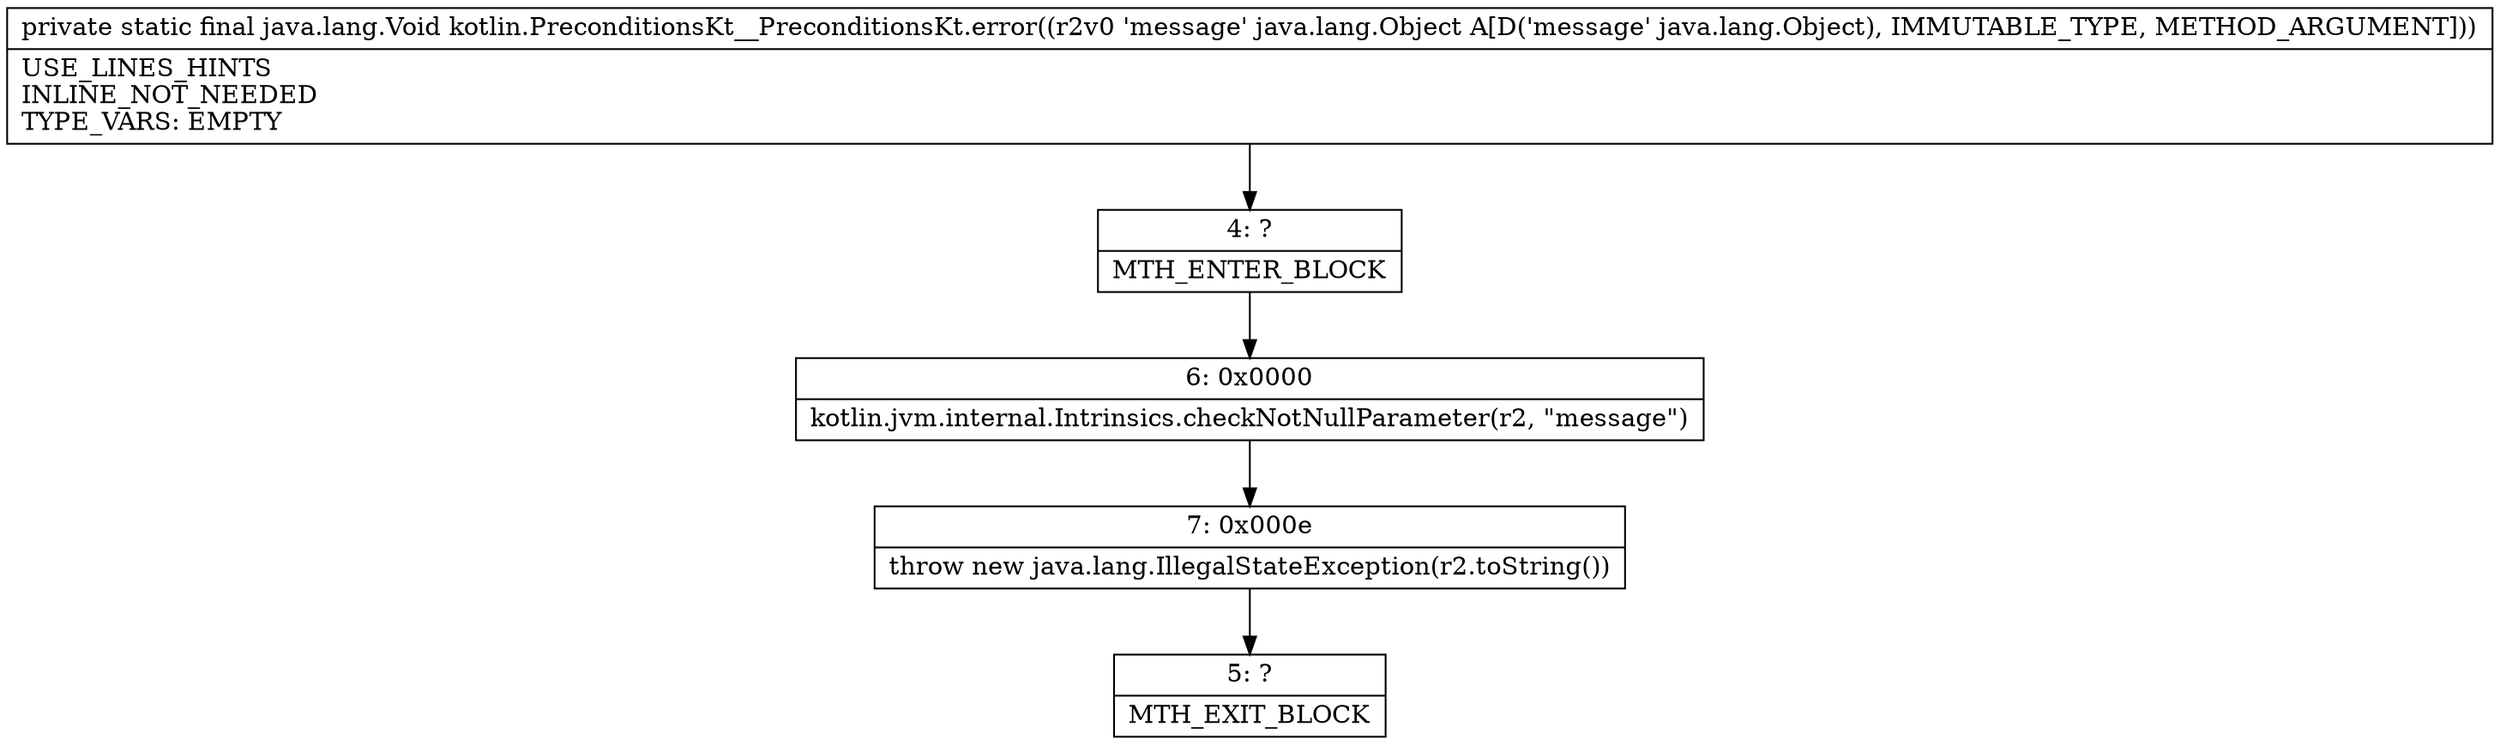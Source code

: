 digraph "CFG forkotlin.PreconditionsKt__PreconditionsKt.error(Ljava\/lang\/Object;)Ljava\/lang\/Void;" {
Node_4 [shape=record,label="{4\:\ ?|MTH_ENTER_BLOCK\l}"];
Node_6 [shape=record,label="{6\:\ 0x0000|kotlin.jvm.internal.Intrinsics.checkNotNullParameter(r2, \"message\")\l}"];
Node_7 [shape=record,label="{7\:\ 0x000e|throw new java.lang.IllegalStateException(r2.toString())\l}"];
Node_5 [shape=record,label="{5\:\ ?|MTH_EXIT_BLOCK\l}"];
MethodNode[shape=record,label="{private static final java.lang.Void kotlin.PreconditionsKt__PreconditionsKt.error((r2v0 'message' java.lang.Object A[D('message' java.lang.Object), IMMUTABLE_TYPE, METHOD_ARGUMENT]))  | USE_LINES_HINTS\lINLINE_NOT_NEEDED\lTYPE_VARS: EMPTY\l}"];
MethodNode -> Node_4;Node_4 -> Node_6;
Node_6 -> Node_7;
Node_7 -> Node_5;
}

